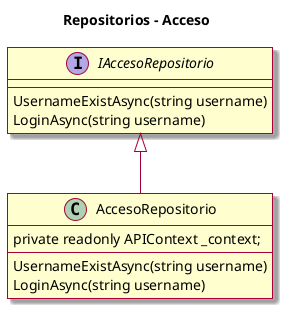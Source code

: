 @startuml presentacion
skin rose
skinparam linetype polyline

title Repositorios - Acceso

interface i as "IAccesoRepositorio"{
    UsernameExistAsync(string username)
    LoginAsync(string username)
}

class c as "AccesoRepositorio"{
    private readonly APIContext _context;
    UsernameExistAsync(string username)
    LoginAsync(string username)
}


i <|-- c
@enduml
